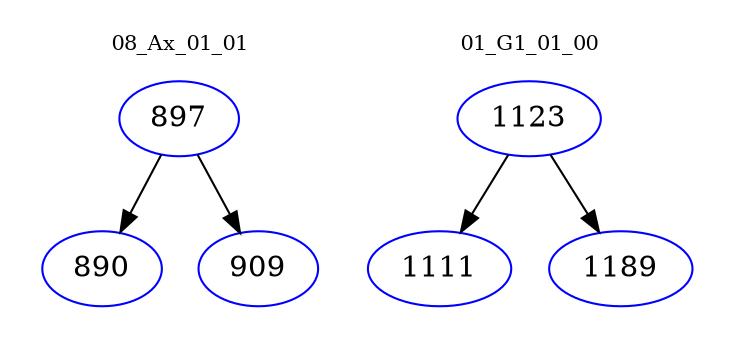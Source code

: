 digraph{
subgraph cluster_0 {
color = white
label = "08_Ax_01_01";
fontsize=10;
T0_897 [label="897", color="blue"]
T0_897 -> T0_890 [color="black"]
T0_890 [label="890", color="blue"]
T0_897 -> T0_909 [color="black"]
T0_909 [label="909", color="blue"]
}
subgraph cluster_1 {
color = white
label = "01_G1_01_00";
fontsize=10;
T1_1123 [label="1123", color="blue"]
T1_1123 -> T1_1111 [color="black"]
T1_1111 [label="1111", color="blue"]
T1_1123 -> T1_1189 [color="black"]
T1_1189 [label="1189", color="blue"]
}
}
